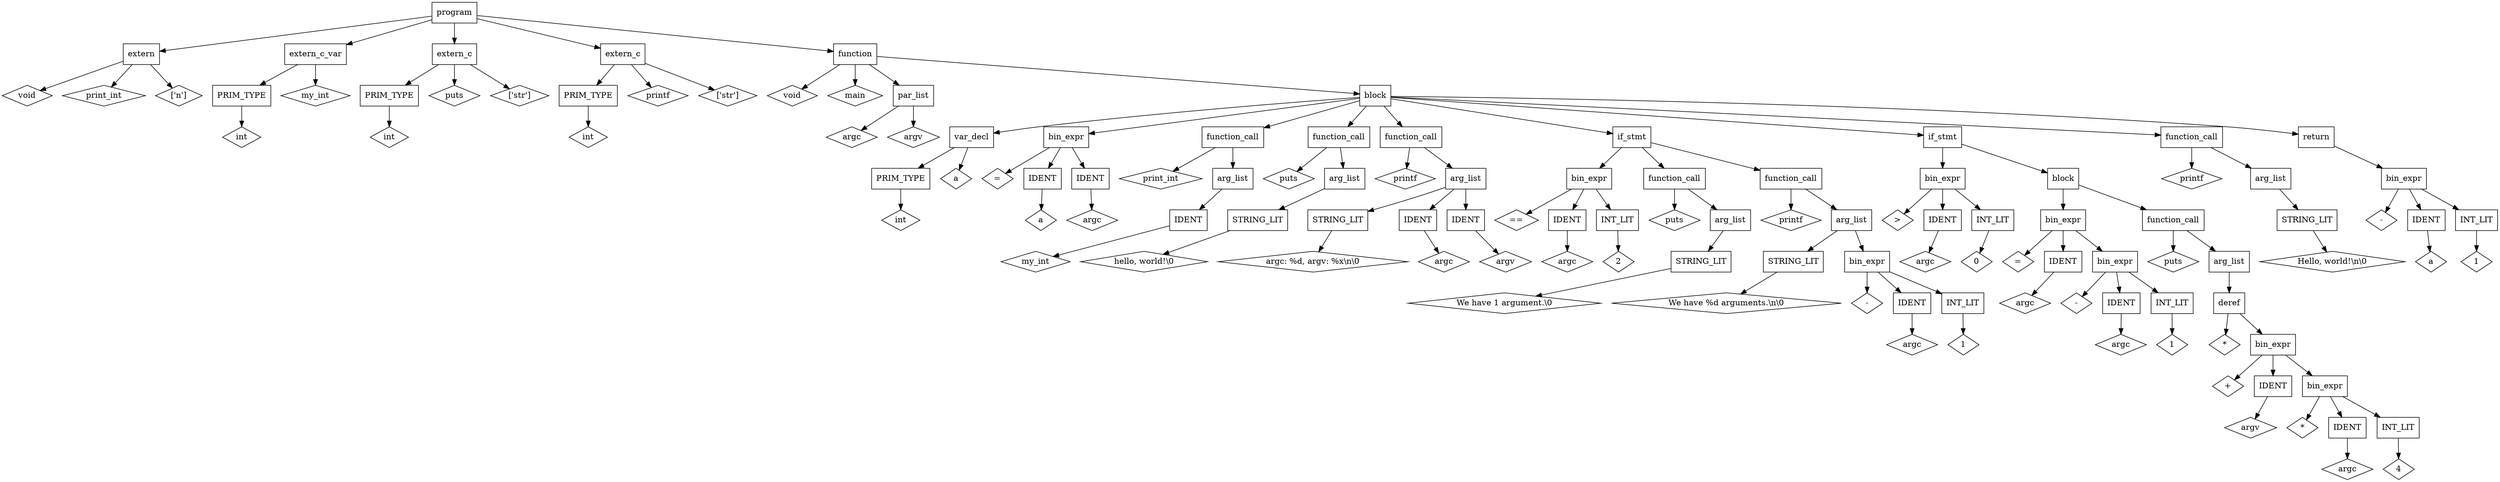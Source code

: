 digraph parse_tree {
    node [shape = box];
    node0 [label = "program"]
    node0 -> node1
    node0 -> node2
    node0 -> node3
    node0 -> node4
    node0 -> node5
    node1 [label = "extern"]
    node1 -> node6
    node1 -> node7
    node1 -> node8
    node6 [label = "void", shape = "diamond"]
    node7 [label = "print_int", shape = "diamond"]
    node8 [label = "['n']", shape = "diamond"]
    node2 [label = "extern_c_var"]
    node2 -> node9
    node2 -> node10
    node9 [label = "PRIM_TYPE"]
    node9 -> node11
    node11 [label = "int", shape = "diamond"]
    node10 [label = "my_int", shape = "diamond"]
    node3 [label = "extern_c"]
    node3 -> node12
    node3 -> node13
    node3 -> node14
    node12 [label = "PRIM_TYPE"]
    node12 -> node15
    node15 [label = "int", shape = "diamond"]
    node13 [label = "puts", shape = "diamond"]
    node14 [label = "['str']", shape = "diamond"]
    node4 [label = "extern_c"]
    node4 -> node16
    node4 -> node17
    node4 -> node18
    node16 [label = "PRIM_TYPE"]
    node16 -> node19
    node19 [label = "int", shape = "diamond"]
    node17 [label = "printf", shape = "diamond"]
    node18 [label = "['str']", shape = "diamond"]
    node5 [label = "function"]
    node5 -> node20
    node5 -> node21
    node5 -> node22
    node5 -> node23
    node20 [label = "void", shape = "diamond"]
    node21 [label = "main", shape = "diamond"]
    node22 [label = "par_list"]
    node22 -> node24
    node22 -> node25
    node24 [label = "argc", shape = "diamond"]
    node25 [label = "argv", shape = "diamond"]
    node23 [label = "block"]
    node23 -> node26
    node23 -> node27
    node23 -> node28
    node23 -> node29
    node23 -> node30
    node23 -> node31
    node23 -> node32
    node23 -> node33
    node23 -> node34
    node26 [label = "var_decl"]
    node26 -> node35
    node26 -> node36
    node35 [label = "PRIM_TYPE"]
    node35 -> node37
    node37 [label = "int", shape = "diamond"]
    node36 [label = "a", shape = "diamond"]
    node27 [label = "bin_expr"]
    node27 -> node38
    node27 -> node39
    node27 -> node40
    node38 [label = "=", shape = "diamond"]
    node39 [label = "IDENT"]
    node39 -> node41
    node41 [label = "a", shape = "diamond"]
    node40 [label = "IDENT"]
    node40 -> node42
    node42 [label = "argc", shape = "diamond"]
    node28 [label = "function_call"]
    node28 -> node43
    node28 -> node44
    node43 [label = "print_int", shape = "diamond"]
    node44 [label = "arg_list"]
    node44 -> node45
    node45 [label = "IDENT"]
    node45 -> node46
    node46 [label = "my_int", shape = "diamond"]
    node29 [label = "function_call"]
    node29 -> node47
    node29 -> node48
    node47 [label = "puts", shape = "diamond"]
    node48 [label = "arg_list"]
    node48 -> node49
    node49 [label = "STRING_LIT"]
    node49 -> node50
    node50 [label = "hello, world!\\0", shape = "diamond"]
    node30 [label = "function_call"]
    node30 -> node51
    node30 -> node52
    node51 [label = "printf", shape = "diamond"]
    node52 [label = "arg_list"]
    node52 -> node53
    node52 -> node54
    node52 -> node55
    node53 [label = "STRING_LIT"]
    node53 -> node56
    node56 [label = "argc: %d, argv: %x\\n\\0", shape = "diamond"]
    node54 [label = "IDENT"]
    node54 -> node57
    node57 [label = "argc", shape = "diamond"]
    node55 [label = "IDENT"]
    node55 -> node58
    node58 [label = "argv", shape = "diamond"]
    node31 [label = "if_stmt"]
    node31 -> node59
    node31 -> node60
    node31 -> node61
    node59 [label = "bin_expr"]
    node59 -> node62
    node59 -> node63
    node59 -> node64
    node62 [label = "==", shape = "diamond"]
    node63 [label = "IDENT"]
    node63 -> node65
    node65 [label = "argc", shape = "diamond"]
    node64 [label = "INT_LIT"]
    node64 -> node66
    node66 [label = "2", shape = "diamond"]
    node60 [label = "function_call"]
    node60 -> node67
    node60 -> node68
    node67 [label = "puts", shape = "diamond"]
    node68 [label = "arg_list"]
    node68 -> node69
    node69 [label = "STRING_LIT"]
    node69 -> node70
    node70 [label = "We have 1 argument.\\0", shape = "diamond"]
    node61 [label = "function_call"]
    node61 -> node71
    node61 -> node72
    node71 [label = "printf", shape = "diamond"]
    node72 [label = "arg_list"]
    node72 -> node73
    node72 -> node74
    node73 [label = "STRING_LIT"]
    node73 -> node75
    node75 [label = "We have %d arguments.\\n\\0", shape = "diamond"]
    node74 [label = "bin_expr"]
    node74 -> node76
    node74 -> node77
    node74 -> node78
    node76 [label = "-", shape = "diamond"]
    node77 [label = "IDENT"]
    node77 -> node79
    node79 [label = "argc", shape = "diamond"]
    node78 [label = "INT_LIT"]
    node78 -> node80
    node80 [label = "1", shape = "diamond"]
    node32 [label = "if_stmt"]
    node32 -> node81
    node32 -> node82
    node81 [label = "bin_expr"]
    node81 -> node83
    node81 -> node84
    node81 -> node85
    node83 [label = ">", shape = "diamond"]
    node84 [label = "IDENT"]
    node84 -> node86
    node86 [label = "argc", shape = "diamond"]
    node85 [label = "INT_LIT"]
    node85 -> node87
    node87 [label = "0", shape = "diamond"]
    node82 [label = "block"]
    node82 -> node88
    node82 -> node89
    node88 [label = "bin_expr"]
    node88 -> node90
    node88 -> node91
    node88 -> node92
    node90 [label = "=", shape = "diamond"]
    node91 [label = "IDENT"]
    node91 -> node93
    node93 [label = "argc", shape = "diamond"]
    node92 [label = "bin_expr"]
    node92 -> node94
    node92 -> node95
    node92 -> node96
    node94 [label = "-", shape = "diamond"]
    node95 [label = "IDENT"]
    node95 -> node97
    node97 [label = "argc", shape = "diamond"]
    node96 [label = "INT_LIT"]
    node96 -> node98
    node98 [label = "1", shape = "diamond"]
    node89 [label = "function_call"]
    node89 -> node99
    node89 -> node100
    node99 [label = "puts", shape = "diamond"]
    node100 [label = "arg_list"]
    node100 -> node101
    node101 [label = "deref"]
    node101 -> node102
    node101 -> node103
    node102 [label = "*", shape = "diamond"]
    node103 [label = "bin_expr"]
    node103 -> node104
    node103 -> node105
    node103 -> node106
    node104 [label = "+", shape = "diamond"]
    node105 [label = "IDENT"]
    node105 -> node107
    node107 [label = "argv", shape = "diamond"]
    node106 [label = "bin_expr"]
    node106 -> node108
    node106 -> node109
    node106 -> node110
    node108 [label = "*", shape = "diamond"]
    node109 [label = "IDENT"]
    node109 -> node111
    node111 [label = "argc", shape = "diamond"]
    node110 [label = "INT_LIT"]
    node110 -> node112
    node112 [label = "4", shape = "diamond"]
    node33 [label = "function_call"]
    node33 -> node113
    node33 -> node114
    node113 [label = "printf", shape = "diamond"]
    node114 [label = "arg_list"]
    node114 -> node115
    node115 [label = "STRING_LIT"]
    node115 -> node116
    node116 [label = "Hello, world!\\n\\0", shape = "diamond"]
    node34 [label = "return"]
    node34 -> node117
    node117 [label = "bin_expr"]
    node117 -> node118
    node117 -> node119
    node117 -> node120
    node118 [label = "-", shape = "diamond"]
    node119 [label = "IDENT"]
    node119 -> node121
    node121 [label = "a", shape = "diamond"]
    node120 [label = "INT_LIT"]
    node120 -> node122
    node122 [label = "1", shape = "diamond"]
}
